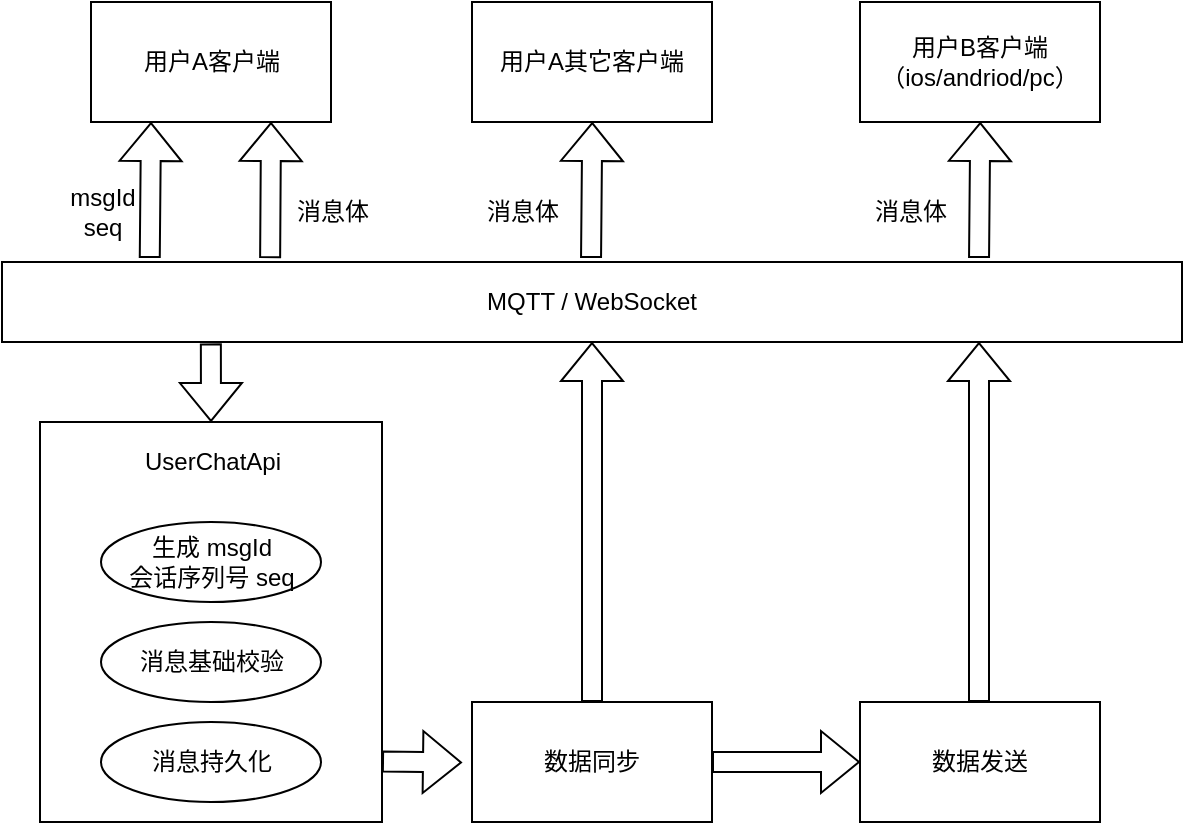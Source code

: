<mxfile version="17.4.3" type="github">
  <diagram id="eXScVpthyZyfKVCIZZF4" name="Page-1">
    <mxGraphModel dx="1351" dy="720" grid="1" gridSize="10" guides="1" tooltips="1" connect="1" arrows="1" fold="1" page="1" pageScale="1" pageWidth="827" pageHeight="1169" math="0" shadow="0">
      <root>
        <mxCell id="0" />
        <mxCell id="1" parent="0" />
        <mxCell id="0UjKrlZackoKQ2H-Agci-1" value="用户A客户端" style="whiteSpace=wrap;html=1;" vertex="1" parent="1">
          <mxGeometry x="174.5" y="100" width="120" height="60" as="geometry" />
        </mxCell>
        <mxCell id="0UjKrlZackoKQ2H-Agci-2" value="用户A其它客户端" style="whiteSpace=wrap;html=1;" vertex="1" parent="1">
          <mxGeometry x="365" y="100" width="120" height="60" as="geometry" />
        </mxCell>
        <mxCell id="0UjKrlZackoKQ2H-Agci-3" value="用户B客户端（ios/andriod/pc）" style="whiteSpace=wrap;html=1;" vertex="1" parent="1">
          <mxGeometry x="559" y="100" width="120" height="60" as="geometry" />
        </mxCell>
        <mxCell id="0UjKrlZackoKQ2H-Agci-4" value="MQTT / WebSocket" style="whiteSpace=wrap;html=1;" vertex="1" parent="1">
          <mxGeometry x="130" y="230" width="590" height="40" as="geometry" />
        </mxCell>
        <mxCell id="0UjKrlZackoKQ2H-Agci-5" value="" style="whiteSpace=wrap;html=1;" vertex="1" parent="1">
          <mxGeometry x="149" y="310" width="171" height="200" as="geometry" />
        </mxCell>
        <mxCell id="0UjKrlZackoKQ2H-Agci-6" value="&lt;span&gt;UserChatApi&lt;/span&gt;" style="text;html=1;align=center;verticalAlign=middle;resizable=0;points=[];autosize=1;strokeColor=none;fillColor=none;" vertex="1" parent="1">
          <mxGeometry x="194.5" y="320" width="80" height="20" as="geometry" />
        </mxCell>
        <mxCell id="0UjKrlZackoKQ2H-Agci-7" value="生成 msgId&lt;br&gt;会话序列号 seq" style="ellipse;whiteSpace=wrap;html=1;" vertex="1" parent="1">
          <mxGeometry x="179.5" y="360" width="110" height="40" as="geometry" />
        </mxCell>
        <mxCell id="0UjKrlZackoKQ2H-Agci-8" value="消息基础校验" style="ellipse;whiteSpace=wrap;html=1;" vertex="1" parent="1">
          <mxGeometry x="179.5" y="410" width="110" height="40" as="geometry" />
        </mxCell>
        <mxCell id="0UjKrlZackoKQ2H-Agci-9" value="消息持久化" style="ellipse;whiteSpace=wrap;html=1;" vertex="1" parent="1">
          <mxGeometry x="179.5" y="460" width="110" height="40" as="geometry" />
        </mxCell>
        <mxCell id="0UjKrlZackoKQ2H-Agci-10" value="数据同步" style="whiteSpace=wrap;html=1;" vertex="1" parent="1">
          <mxGeometry x="365" y="450" width="120" height="60" as="geometry" />
        </mxCell>
        <mxCell id="0UjKrlZackoKQ2H-Agci-11" value="数据发送" style="whiteSpace=wrap;html=1;" vertex="1" parent="1">
          <mxGeometry x="559" y="450" width="120" height="60" as="geometry" />
        </mxCell>
        <mxCell id="0UjKrlZackoKQ2H-Agci-12" value="" style="shape=flexArrow;endArrow=classic;html=1;rounded=0;exitX=0.5;exitY=0;exitDx=0;exitDy=0;" edge="1" parent="1" source="0UjKrlZackoKQ2H-Agci-10" target="0UjKrlZackoKQ2H-Agci-4">
          <mxGeometry width="50" height="50" relative="1" as="geometry">
            <mxPoint x="410" y="440" as="sourcePoint" />
            <mxPoint x="470" y="260" as="targetPoint" />
          </mxGeometry>
        </mxCell>
        <mxCell id="0UjKrlZackoKQ2H-Agci-13" value="" style="shape=flexArrow;endArrow=classic;html=1;rounded=0;exitX=0.5;exitY=0;exitDx=0;exitDy=0;" edge="1" parent="1">
          <mxGeometry width="50" height="50" relative="1" as="geometry">
            <mxPoint x="618.5" y="450" as="sourcePoint" />
            <mxPoint x="618.5" y="270" as="targetPoint" />
          </mxGeometry>
        </mxCell>
        <mxCell id="0UjKrlZackoKQ2H-Agci-14" value="" style="shape=flexArrow;endArrow=classic;html=1;rounded=0;entryX=0;entryY=0.5;entryDx=0;entryDy=0;" edge="1" parent="1" target="0UjKrlZackoKQ2H-Agci-11">
          <mxGeometry width="50" height="50" relative="1" as="geometry">
            <mxPoint x="485" y="480" as="sourcePoint" />
            <mxPoint x="554" y="479.5" as="targetPoint" />
          </mxGeometry>
        </mxCell>
        <mxCell id="0UjKrlZackoKQ2H-Agci-15" value="" style="shape=flexArrow;endArrow=classic;html=1;rounded=0;exitX=0.177;exitY=1.017;exitDx=0;exitDy=0;entryX=0.5;entryY=0;entryDx=0;entryDy=0;exitPerimeter=0;" edge="1" parent="1" source="0UjKrlZackoKQ2H-Agci-4" target="0UjKrlZackoKQ2H-Agci-5">
          <mxGeometry width="50" height="50" relative="1" as="geometry">
            <mxPoint x="435" y="460" as="sourcePoint" />
            <mxPoint x="435" y="280" as="targetPoint" />
          </mxGeometry>
        </mxCell>
        <mxCell id="0UjKrlZackoKQ2H-Agci-16" value="" style="shape=flexArrow;endArrow=classic;html=1;rounded=0;exitX=0.082;exitY=-0.05;exitDx=0;exitDy=0;entryX=0.25;entryY=1;entryDx=0;entryDy=0;exitPerimeter=0;" edge="1" parent="1" target="0UjKrlZackoKQ2H-Agci-1">
          <mxGeometry width="50" height="50" relative="1" as="geometry">
            <mxPoint x="203.88" y="228" as="sourcePoint" />
            <mxPoint x="270" y="320" as="targetPoint" />
          </mxGeometry>
        </mxCell>
        <mxCell id="0UjKrlZackoKQ2H-Agci-17" value="" style="shape=flexArrow;endArrow=classic;html=1;rounded=0;exitX=0.184;exitY=-0.049;exitDx=0;exitDy=0;entryX=0.75;entryY=1;entryDx=0;entryDy=0;exitPerimeter=0;" edge="1" parent="1" target="0UjKrlZackoKQ2H-Agci-1">
          <mxGeometry width="50" height="50" relative="1" as="geometry">
            <mxPoint x="264.06" y="228.04" as="sourcePoint" />
            <mxPoint x="214.5" y="170" as="targetPoint" />
          </mxGeometry>
        </mxCell>
        <mxCell id="0UjKrlZackoKQ2H-Agci-18" value="" style="shape=flexArrow;endArrow=classic;html=1;rounded=0;exitX=0.082;exitY=-0.05;exitDx=0;exitDy=0;entryX=0.25;entryY=1;entryDx=0;entryDy=0;exitPerimeter=0;" edge="1" parent="1">
          <mxGeometry width="50" height="50" relative="1" as="geometry">
            <mxPoint x="424.52" y="228" as="sourcePoint" />
            <mxPoint x="425.14" y="160" as="targetPoint" />
          </mxGeometry>
        </mxCell>
        <mxCell id="0UjKrlZackoKQ2H-Agci-19" value="" style="shape=flexArrow;endArrow=classic;html=1;rounded=0;exitX=0.082;exitY=-0.05;exitDx=0;exitDy=0;entryX=0.25;entryY=1;entryDx=0;entryDy=0;exitPerimeter=0;" edge="1" parent="1">
          <mxGeometry width="50" height="50" relative="1" as="geometry">
            <mxPoint x="618.52" y="228" as="sourcePoint" />
            <mxPoint x="619.14" y="160" as="targetPoint" />
          </mxGeometry>
        </mxCell>
        <mxCell id="0UjKrlZackoKQ2H-Agci-20" value="msgId&lt;br&gt;seq" style="text;html=1;align=center;verticalAlign=middle;resizable=0;points=[];autosize=1;strokeColor=none;fillColor=none;" vertex="1" parent="1">
          <mxGeometry x="155" y="190" width="50" height="30" as="geometry" />
        </mxCell>
        <mxCell id="0UjKrlZackoKQ2H-Agci-22" value="消息体" style="text;html=1;align=center;verticalAlign=middle;resizable=0;points=[];autosize=1;strokeColor=none;fillColor=none;" vertex="1" parent="1">
          <mxGeometry x="270" y="195" width="50" height="20" as="geometry" />
        </mxCell>
        <mxCell id="0UjKrlZackoKQ2H-Agci-23" value="消息体" style="text;html=1;align=center;verticalAlign=middle;resizable=0;points=[];autosize=1;strokeColor=none;fillColor=none;" vertex="1" parent="1">
          <mxGeometry x="365" y="195" width="50" height="20" as="geometry" />
        </mxCell>
        <mxCell id="0UjKrlZackoKQ2H-Agci-24" value="消息体" style="text;html=1;align=center;verticalAlign=middle;resizable=0;points=[];autosize=1;strokeColor=none;fillColor=none;" vertex="1" parent="1">
          <mxGeometry x="559" y="195" width="50" height="20" as="geometry" />
        </mxCell>
        <mxCell id="0UjKrlZackoKQ2H-Agci-25" value="" style="shape=flexArrow;endArrow=classic;html=1;rounded=0;" edge="1" parent="1">
          <mxGeometry width="50" height="50" relative="1" as="geometry">
            <mxPoint x="320" y="479.76" as="sourcePoint" />
            <mxPoint x="360" y="480.24" as="targetPoint" />
          </mxGeometry>
        </mxCell>
      </root>
    </mxGraphModel>
  </diagram>
</mxfile>
